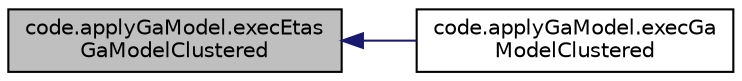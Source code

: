 digraph "code.applyGaModel.execEtasGaModelClustered"
{
  edge [fontname="Helvetica",fontsize="10",labelfontname="Helvetica",labelfontsize="10"];
  node [fontname="Helvetica",fontsize="10",shape=record];
  rankdir="LR";
  Node22 [label="code.applyGaModel.execEtas\lGaModelClustered",height=0.2,width=0.4,color="black", fillcolor="grey75", style="filled", fontcolor="black"];
  Node22 -> Node23 [dir="back",color="midnightblue",fontsize="10",style="solid",fontname="Helvetica"];
  Node23 [label="code.applyGaModel.execGa\lModelClustered",height=0.2,width=0.4,color="black", fillcolor="white", style="filled",URL="$namespacecode_1_1apply_ga_model.html#a5838725be7016f41093fe1702ecca97e"];
}
